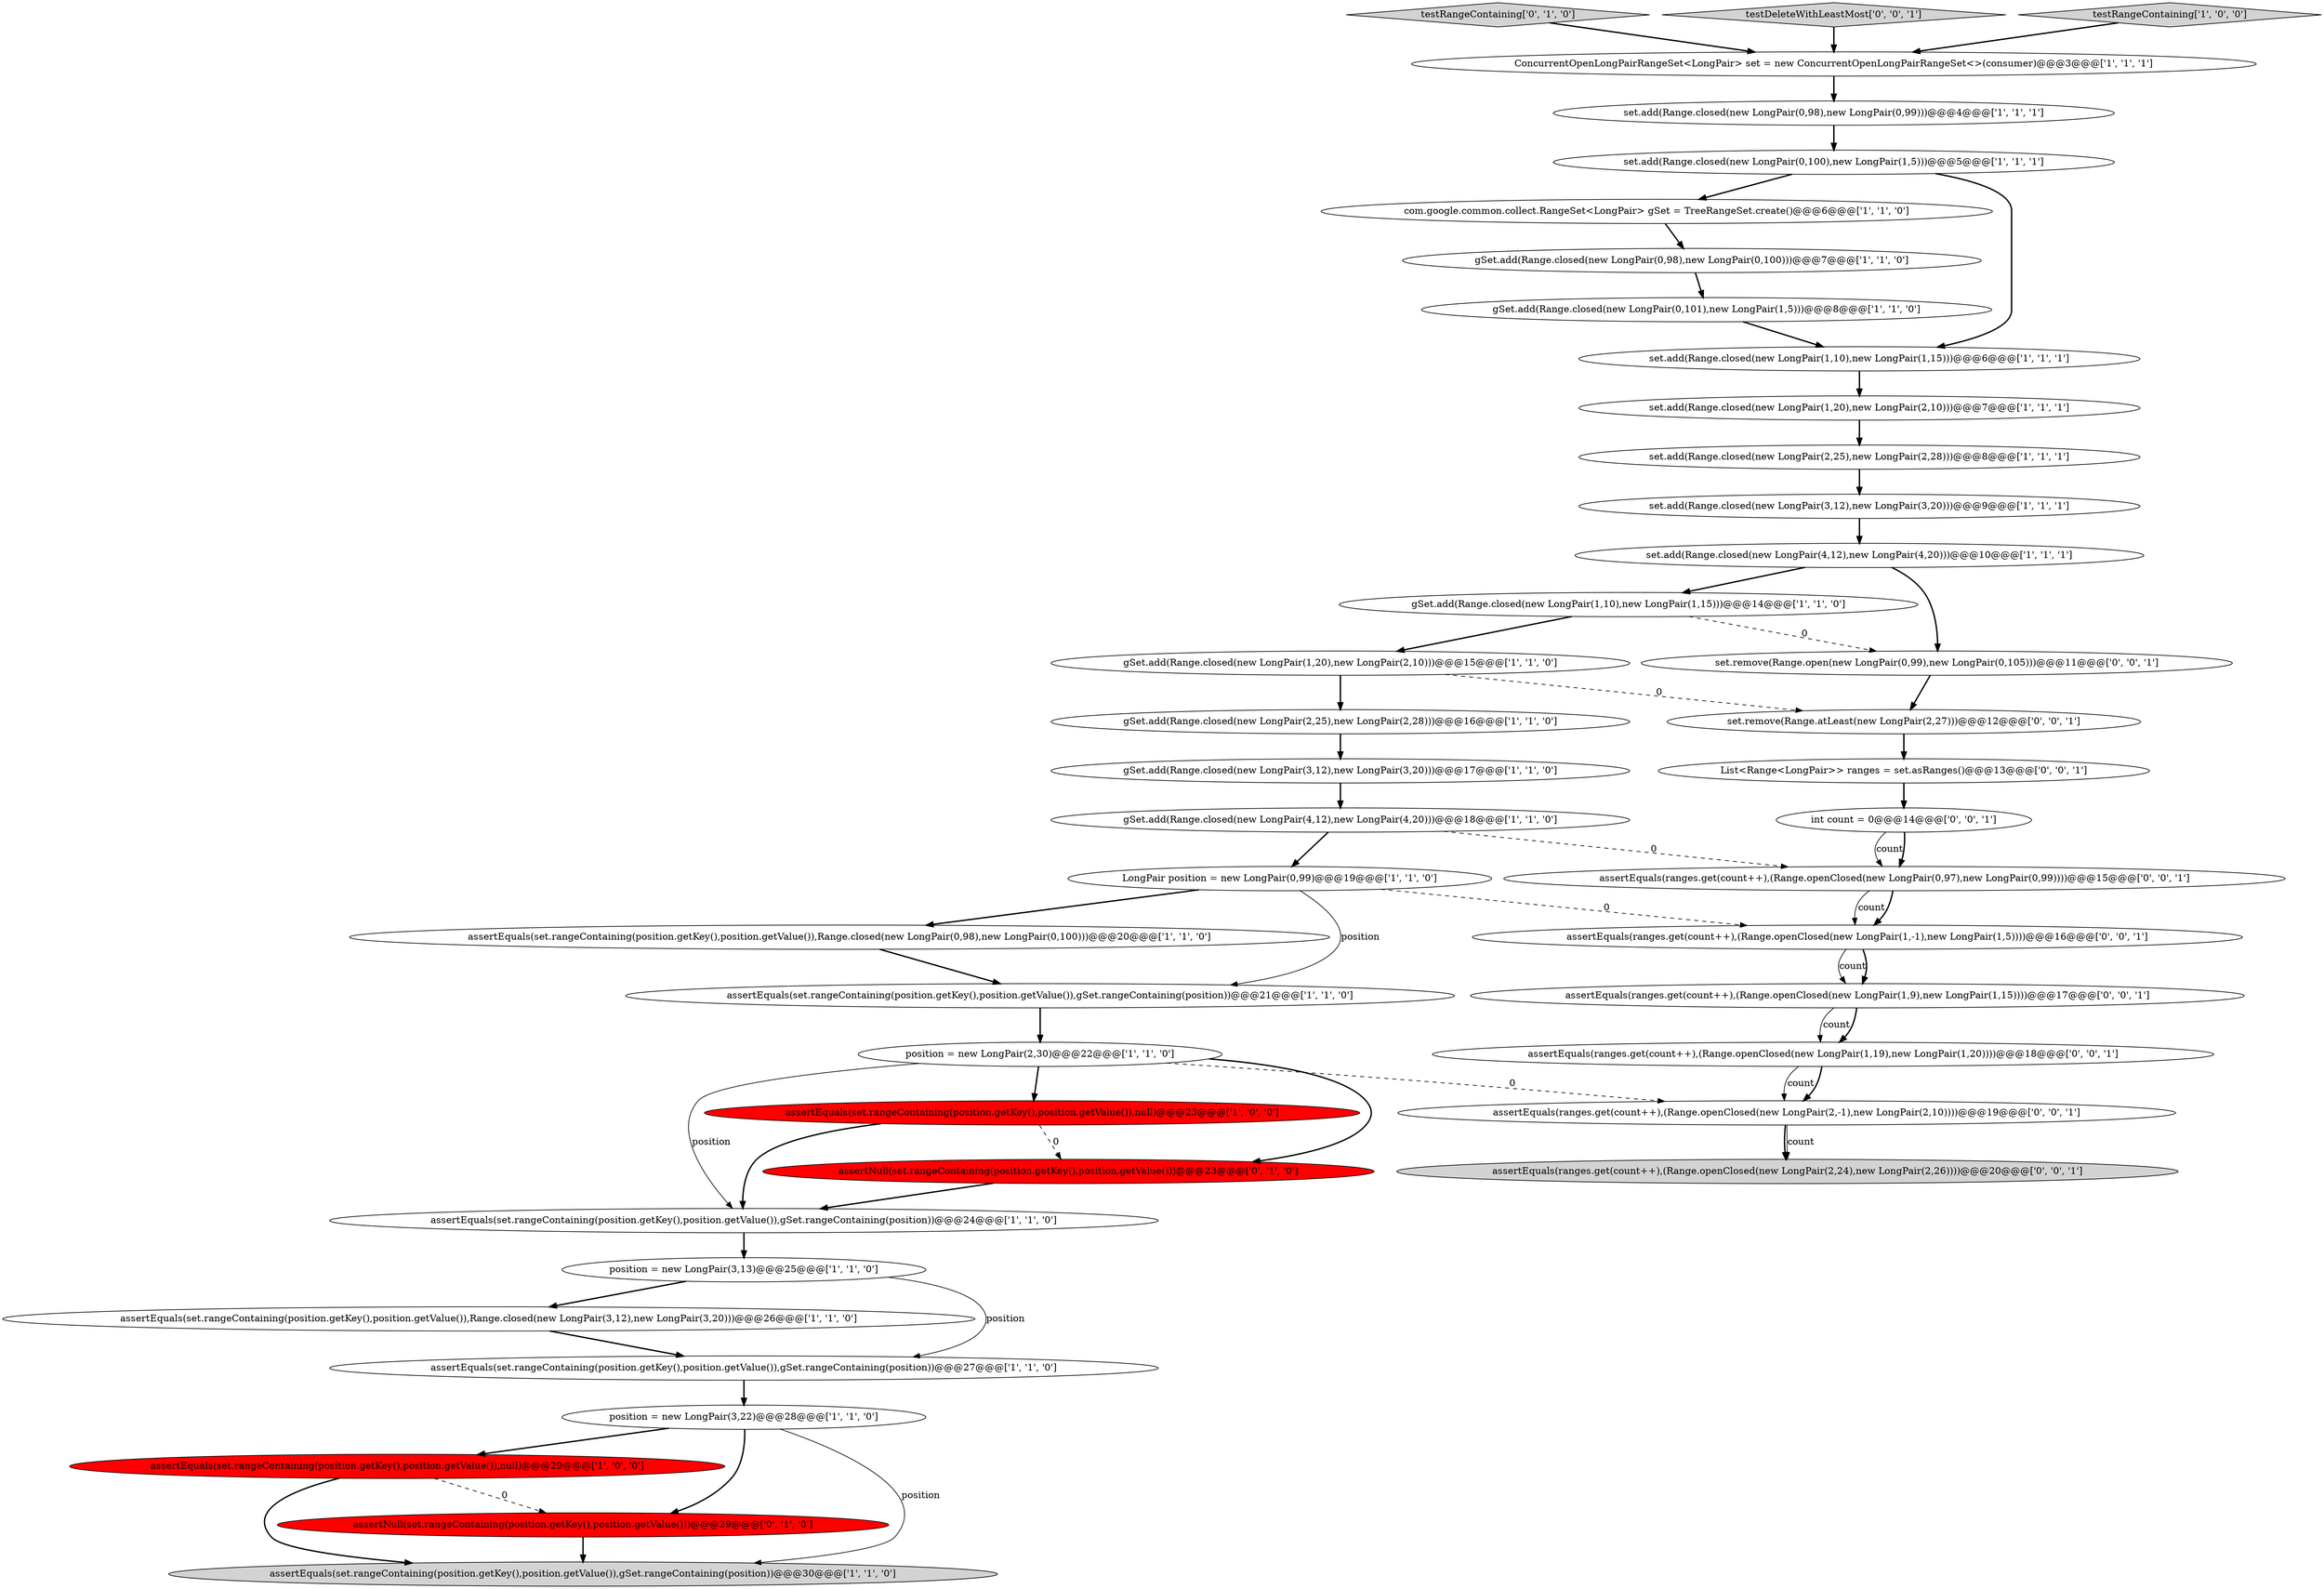 digraph {
8 [style = filled, label = "gSet.add(Range.closed(new LongPair(1,20),new LongPair(2,10)))@@@15@@@['1', '1', '0']", fillcolor = white, shape = ellipse image = "AAA0AAABBB1BBB"];
0 [style = filled, label = "assertEquals(set.rangeContaining(position.getKey(),position.getValue()),null)@@@29@@@['1', '0', '0']", fillcolor = red, shape = ellipse image = "AAA1AAABBB1BBB"];
11 [style = filled, label = "ConcurrentOpenLongPairRangeSet<LongPair> set = new ConcurrentOpenLongPairRangeSet<>(consumer)@@@3@@@['1', '1', '1']", fillcolor = white, shape = ellipse image = "AAA0AAABBB1BBB"];
6 [style = filled, label = "set.add(Range.closed(new LongPair(1,20),new LongPair(2,10)))@@@7@@@['1', '1', '1']", fillcolor = white, shape = ellipse image = "AAA0AAABBB1BBB"];
5 [style = filled, label = "com.google.common.collect.RangeSet<LongPair> gSet = TreeRangeSet.create()@@@6@@@['1', '1', '0']", fillcolor = white, shape = ellipse image = "AAA0AAABBB1BBB"];
28 [style = filled, label = "assertEquals(set.rangeContaining(position.getKey(),position.getValue()),gSet.rangeContaining(position))@@@21@@@['1', '1', '0']", fillcolor = white, shape = ellipse image = "AAA0AAABBB1BBB"];
42 [style = filled, label = "assertEquals(ranges.get(count++),(Range.openClosed(new LongPair(2,-1),new LongPair(2,10))))@@@19@@@['0', '0', '1']", fillcolor = white, shape = ellipse image = "AAA0AAABBB3BBB"];
40 [style = filled, label = "assertEquals(ranges.get(count++),(Range.openClosed(new LongPair(0,97),new LongPair(0,99))))@@@15@@@['0', '0', '1']", fillcolor = white, shape = ellipse image = "AAA0AAABBB3BBB"];
33 [style = filled, label = "assertEquals(ranges.get(count++),(Range.openClosed(new LongPair(1,9),new LongPair(1,15))))@@@17@@@['0', '0', '1']", fillcolor = white, shape = ellipse image = "AAA0AAABBB3BBB"];
25 [style = filled, label = "set.add(Range.closed(new LongPair(0,98),new LongPair(0,99)))@@@4@@@['1', '1', '1']", fillcolor = white, shape = ellipse image = "AAA0AAABBB1BBB"];
16 [style = filled, label = "gSet.add(Range.closed(new LongPair(0,101),new LongPair(1,5)))@@@8@@@['1', '1', '0']", fillcolor = white, shape = ellipse image = "AAA0AAABBB1BBB"];
13 [style = filled, label = "assertEquals(set.rangeContaining(position.getKey(),position.getValue()),gSet.rangeContaining(position))@@@30@@@['1', '1', '0']", fillcolor = lightgray, shape = ellipse image = "AAA0AAABBB1BBB"];
35 [style = filled, label = "int count = 0@@@14@@@['0', '0', '1']", fillcolor = white, shape = ellipse image = "AAA0AAABBB3BBB"];
24 [style = filled, label = "position = new LongPair(2,30)@@@22@@@['1', '1', '0']", fillcolor = white, shape = ellipse image = "AAA0AAABBB1BBB"];
21 [style = filled, label = "assertEquals(set.rangeContaining(position.getKey(),position.getValue()),null)@@@23@@@['1', '0', '0']", fillcolor = red, shape = ellipse image = "AAA1AAABBB1BBB"];
14 [style = filled, label = "gSet.add(Range.closed(new LongPair(0,98),new LongPair(0,100)))@@@7@@@['1', '1', '0']", fillcolor = white, shape = ellipse image = "AAA0AAABBB1BBB"];
17 [style = filled, label = "position = new LongPair(3,22)@@@28@@@['1', '1', '0']", fillcolor = white, shape = ellipse image = "AAA0AAABBB1BBB"];
26 [style = filled, label = "set.add(Range.closed(new LongPair(3,12),new LongPair(3,20)))@@@9@@@['1', '1', '1']", fillcolor = white, shape = ellipse image = "AAA0AAABBB1BBB"];
34 [style = filled, label = "assertEquals(ranges.get(count++),(Range.openClosed(new LongPair(2,24),new LongPair(2,26))))@@@20@@@['0', '0', '1']", fillcolor = lightgray, shape = ellipse image = "AAA0AAABBB3BBB"];
10 [style = filled, label = "assertEquals(set.rangeContaining(position.getKey(),position.getValue()),gSet.rangeContaining(position))@@@24@@@['1', '1', '0']", fillcolor = white, shape = ellipse image = "AAA0AAABBB1BBB"];
27 [style = filled, label = "assertEquals(set.rangeContaining(position.getKey(),position.getValue()),Range.closed(new LongPair(0,98),new LongPair(0,100)))@@@20@@@['1', '1', '0']", fillcolor = white, shape = ellipse image = "AAA0AAABBB1BBB"];
29 [style = filled, label = "testRangeContaining['0', '1', '0']", fillcolor = lightgray, shape = diamond image = "AAA0AAABBB2BBB"];
9 [style = filled, label = "gSet.add(Range.closed(new LongPair(1,10),new LongPair(1,15)))@@@14@@@['1', '1', '0']", fillcolor = white, shape = ellipse image = "AAA0AAABBB1BBB"];
30 [style = filled, label = "assertNull(set.rangeContaining(position.getKey(),position.getValue()))@@@29@@@['0', '1', '0']", fillcolor = red, shape = ellipse image = "AAA1AAABBB2BBB"];
12 [style = filled, label = "set.add(Range.closed(new LongPair(2,25),new LongPair(2,28)))@@@8@@@['1', '1', '1']", fillcolor = white, shape = ellipse image = "AAA0AAABBB1BBB"];
32 [style = filled, label = "set.remove(Range.open(new LongPair(0,99),new LongPair(0,105)))@@@11@@@['0', '0', '1']", fillcolor = white, shape = ellipse image = "AAA0AAABBB3BBB"];
7 [style = filled, label = "gSet.add(Range.closed(new LongPair(3,12),new LongPair(3,20)))@@@17@@@['1', '1', '0']", fillcolor = white, shape = ellipse image = "AAA0AAABBB1BBB"];
22 [style = filled, label = "set.add(Range.closed(new LongPair(1,10),new LongPair(1,15)))@@@6@@@['1', '1', '1']", fillcolor = white, shape = ellipse image = "AAA0AAABBB1BBB"];
19 [style = filled, label = "set.add(Range.closed(new LongPair(0,100),new LongPair(1,5)))@@@5@@@['1', '1', '1']", fillcolor = white, shape = ellipse image = "AAA0AAABBB1BBB"];
23 [style = filled, label = "LongPair position = new LongPair(0,99)@@@19@@@['1', '1', '0']", fillcolor = white, shape = ellipse image = "AAA0AAABBB1BBB"];
31 [style = filled, label = "assertNull(set.rangeContaining(position.getKey(),position.getValue()))@@@23@@@['0', '1', '0']", fillcolor = red, shape = ellipse image = "AAA1AAABBB2BBB"];
3 [style = filled, label = "assertEquals(set.rangeContaining(position.getKey(),position.getValue()),gSet.rangeContaining(position))@@@27@@@['1', '1', '0']", fillcolor = white, shape = ellipse image = "AAA0AAABBB1BBB"];
37 [style = filled, label = "testDeleteWithLeastMost['0', '0', '1']", fillcolor = lightgray, shape = diamond image = "AAA0AAABBB3BBB"];
15 [style = filled, label = "assertEquals(set.rangeContaining(position.getKey(),position.getValue()),Range.closed(new LongPair(3,12),new LongPair(3,20)))@@@26@@@['1', '1', '0']", fillcolor = white, shape = ellipse image = "AAA0AAABBB1BBB"];
2 [style = filled, label = "position = new LongPair(3,13)@@@25@@@['1', '1', '0']", fillcolor = white, shape = ellipse image = "AAA0AAABBB1BBB"];
4 [style = filled, label = "set.add(Range.closed(new LongPair(4,12),new LongPair(4,20)))@@@10@@@['1', '1', '1']", fillcolor = white, shape = ellipse image = "AAA0AAABBB1BBB"];
41 [style = filled, label = "assertEquals(ranges.get(count++),(Range.openClosed(new LongPair(1,-1),new LongPair(1,5))))@@@16@@@['0', '0', '1']", fillcolor = white, shape = ellipse image = "AAA0AAABBB3BBB"];
38 [style = filled, label = "set.remove(Range.atLeast(new LongPair(2,27)))@@@12@@@['0', '0', '1']", fillcolor = white, shape = ellipse image = "AAA0AAABBB3BBB"];
39 [style = filled, label = "assertEquals(ranges.get(count++),(Range.openClosed(new LongPair(1,19),new LongPair(1,20))))@@@18@@@['0', '0', '1']", fillcolor = white, shape = ellipse image = "AAA0AAABBB3BBB"];
20 [style = filled, label = "gSet.add(Range.closed(new LongPair(4,12),new LongPair(4,20)))@@@18@@@['1', '1', '0']", fillcolor = white, shape = ellipse image = "AAA0AAABBB1BBB"];
36 [style = filled, label = "List<Range<LongPair>> ranges = set.asRanges()@@@13@@@['0', '0', '1']", fillcolor = white, shape = ellipse image = "AAA0AAABBB3BBB"];
1 [style = filled, label = "gSet.add(Range.closed(new LongPair(2,25),new LongPair(2,28)))@@@16@@@['1', '1', '0']", fillcolor = white, shape = ellipse image = "AAA0AAABBB1BBB"];
18 [style = filled, label = "testRangeContaining['1', '0', '0']", fillcolor = lightgray, shape = diamond image = "AAA0AAABBB1BBB"];
35->40 [style = solid, label="count"];
14->16 [style = bold, label=""];
4->9 [style = bold, label=""];
21->10 [style = bold, label=""];
42->34 [style = bold, label=""];
41->33 [style = solid, label="count"];
30->13 [style = bold, label=""];
0->13 [style = bold, label=""];
23->27 [style = bold, label=""];
37->11 [style = bold, label=""];
42->34 [style = solid, label="count"];
20->40 [style = dashed, label="0"];
2->3 [style = solid, label="position"];
27->28 [style = bold, label=""];
18->11 [style = bold, label=""];
38->36 [style = bold, label=""];
17->30 [style = bold, label=""];
12->26 [style = bold, label=""];
7->20 [style = bold, label=""];
5->14 [style = bold, label=""];
16->22 [style = bold, label=""];
9->8 [style = bold, label=""];
15->3 [style = bold, label=""];
26->4 [style = bold, label=""];
1->7 [style = bold, label=""];
40->41 [style = solid, label="count"];
17->13 [style = solid, label="position"];
9->32 [style = dashed, label="0"];
24->42 [style = dashed, label="0"];
21->31 [style = dashed, label="0"];
19->5 [style = bold, label=""];
8->1 [style = bold, label=""];
32->38 [style = bold, label=""];
35->40 [style = bold, label=""];
39->42 [style = solid, label="count"];
33->39 [style = solid, label="count"];
17->0 [style = bold, label=""];
20->23 [style = bold, label=""];
33->39 [style = bold, label=""];
24->21 [style = bold, label=""];
24->31 [style = bold, label=""];
24->10 [style = solid, label="position"];
31->10 [style = bold, label=""];
23->28 [style = solid, label="position"];
8->38 [style = dashed, label="0"];
2->15 [style = bold, label=""];
40->41 [style = bold, label=""];
25->19 [style = bold, label=""];
0->30 [style = dashed, label="0"];
28->24 [style = bold, label=""];
3->17 [style = bold, label=""];
23->41 [style = dashed, label="0"];
10->2 [style = bold, label=""];
41->33 [style = bold, label=""];
36->35 [style = bold, label=""];
39->42 [style = bold, label=""];
19->22 [style = bold, label=""];
29->11 [style = bold, label=""];
4->32 [style = bold, label=""];
11->25 [style = bold, label=""];
22->6 [style = bold, label=""];
6->12 [style = bold, label=""];
}
